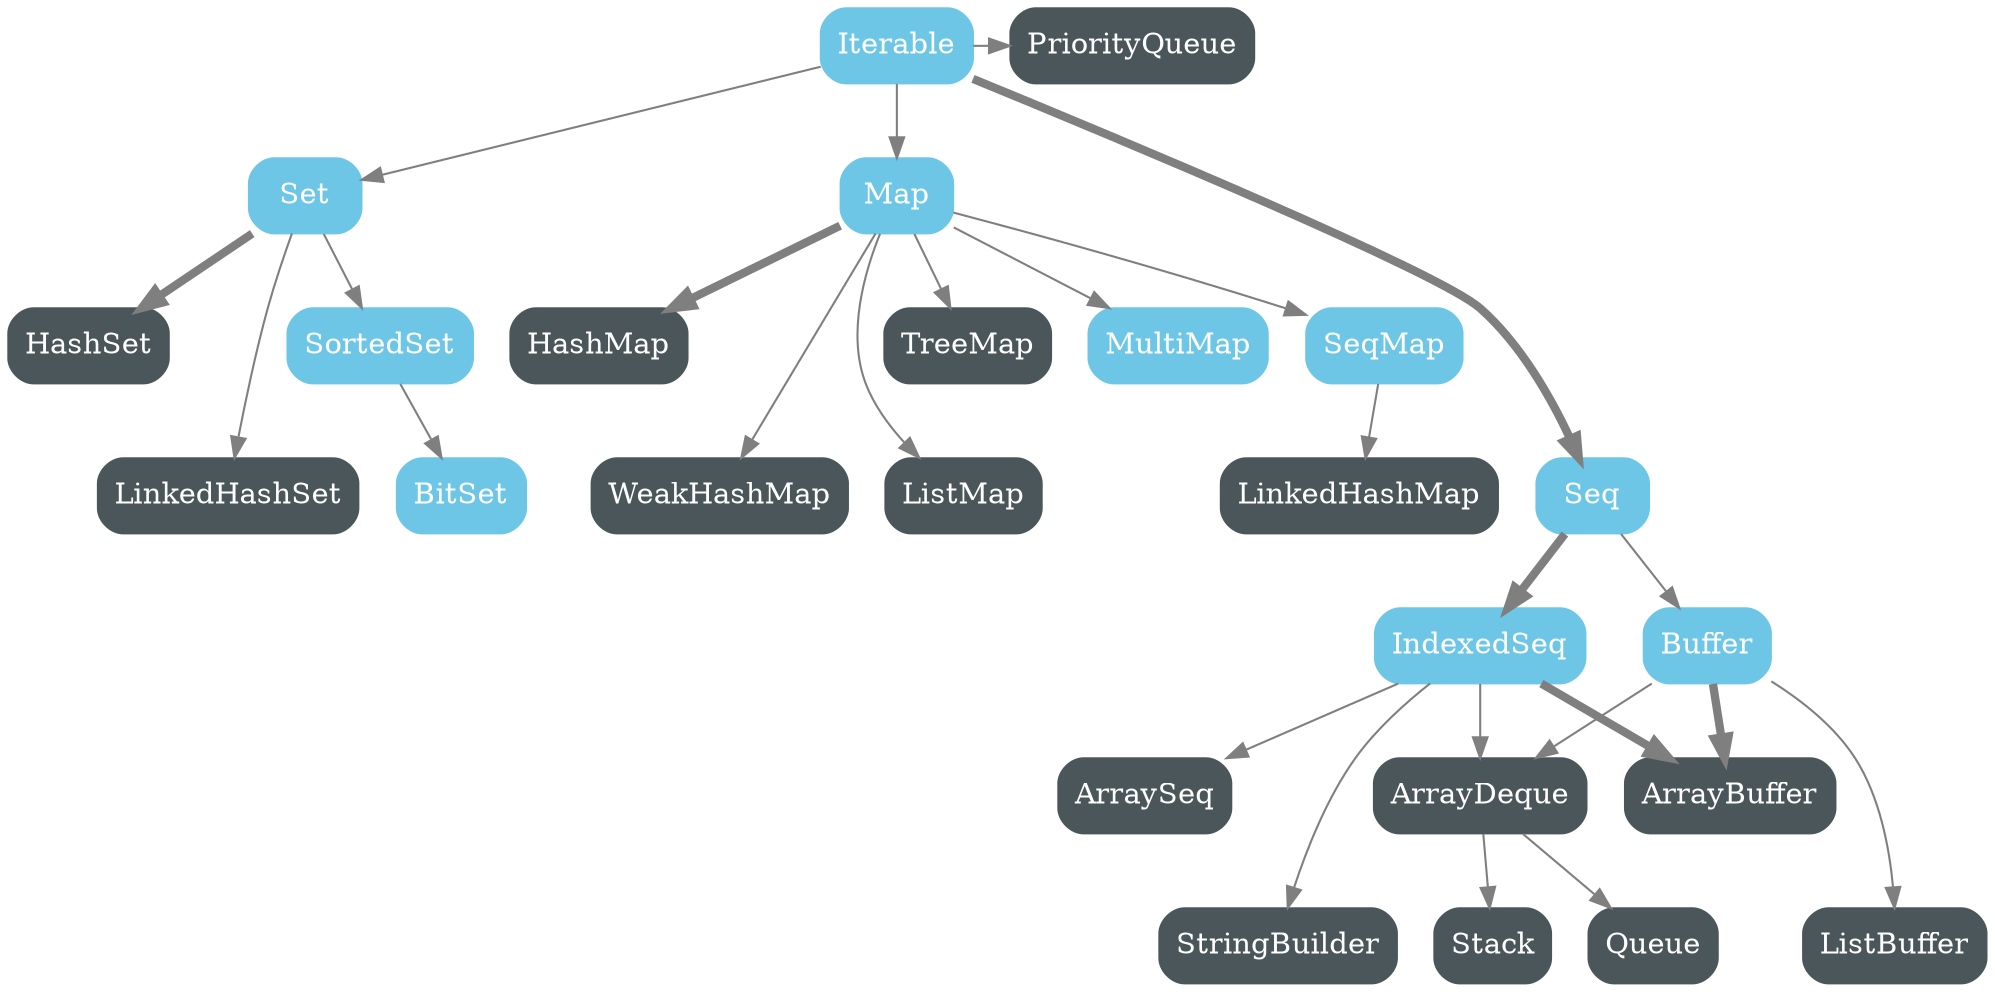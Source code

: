 digraph MutableCollections {
  edge [
    color="#7F7F7F"
  ];
  node [
    shape="box",
    style="rounded, filled",
    fontcolor="#FFFFFF",
    color="#6DC6E6"
  ];
  rankdir="TB";

  HashSet [color="#4A5659"];
  LinkedHashSet [color="#4A5659"];
  HashMap [color="#4A5659"];
  WeakHashMap [color="#4A5659"];
  LinkedHashMap [color="#4A5659"];
  ListMap [color="#4A5659"];
  TreeMap [color="#4A5659"];
  ArraySeq [color="#4A5659"];
  ArrayBuffer [color="#4A5659"];
  ArrayDeque [color="#4A5659"];
  StringBuilder [color="#4A5659"];
  ListBuffer [color="#4A5659"];
  Stack [color="#4A5659"];
  Queue [color="#4A5659"];
  PriorityQueue [color="#4A5659"];

  Iterable -> Map;
  Iterable -> Seq [penwidth="4"];
  Iterable -> Set;
  Iterable -> PriorityQueue;
  Map -> HashMap [penwidth="4"];
  Map -> WeakHashMap;
  Map -> TreeMap;
  Map -> ListMap;
  Map -> MultiMap;
  Map -> SeqMap;
  SeqMap -> LinkedHashMap;
  Set -> HashSet [penwidth="4"];
  Set -> LinkedHashSet;
  Set -> SortedSet;
  SortedSet -> BitSet;
  Seq -> IndexedSeq [penwidth="4"];
  Seq -> Buffer;
  ArrayDeque -> Stack;
  IndexedSeq -> ArraySeq;
  IndexedSeq -> StringBuilder;
  IndexedSeq -> ArrayBuffer [penwidth="4"];
  IndexedSeq -> ArrayDeque;
  Buffer -> ArrayBuffer [penwidth="4"];
  Buffer -> ArrayDeque;
  Buffer -> ListBuffer;
  ArrayDeque -> Queue;

  {rank=same;
    Iterable;
    PriorityQueue}
  {rank=same;
    Map;
    Set}
  {rank=same;
    WeakHashMap;
    LinkedHashMap;
    ListMap;
    BitSet;
    LinkedHashSet;
    Seq}
  {rank=same;
    HashMap;
    MultiMap;
    HashSet}
  {rank=same;
    IndexedSeq;
    Buffer}
  {rank=same;
    ArraySeq;
    ArrayBuffer}
  {rank=same;
    StringBuilder;
    ListBuffer;
    Queue;
    Stack}
}
